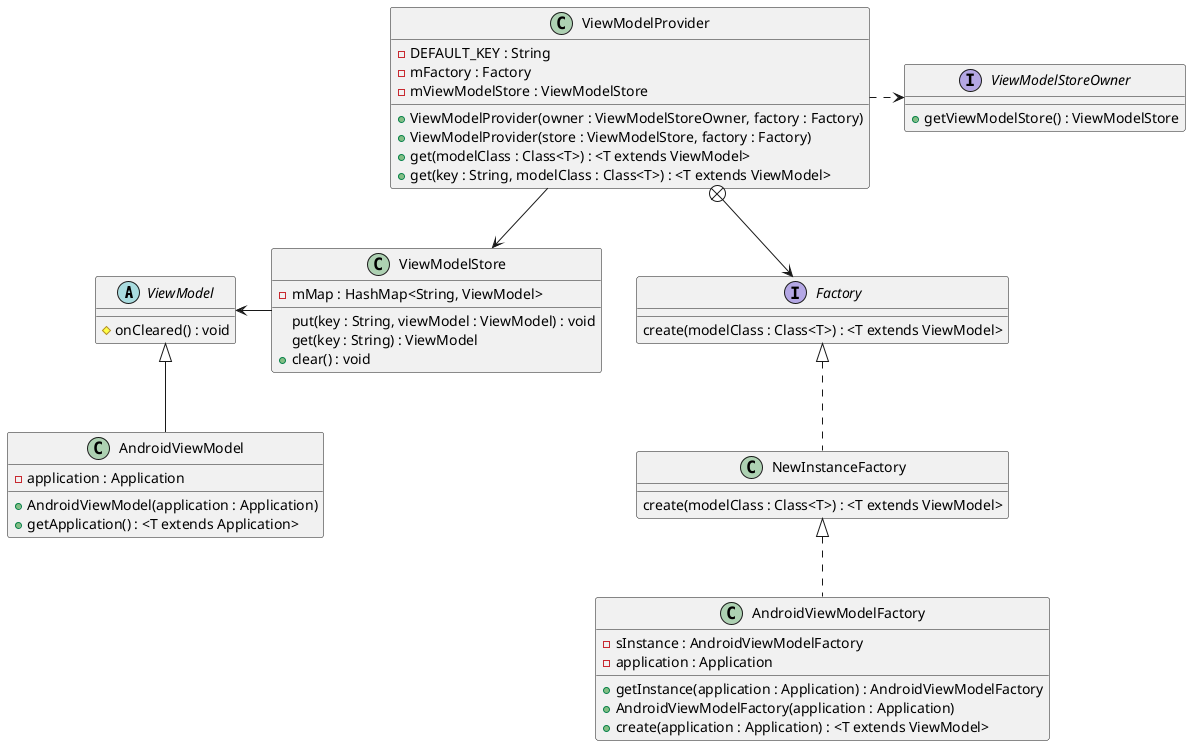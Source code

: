 @startuml

abstract class ViewModel{
#onCleared() : void
}

class AndroidViewModel{
- application : Application
+ AndroidViewModel(application : Application)
+ getApplication() : <T extends Application>
}

interface ViewModelStoreOwner{
+ getViewModelStore() : ViewModelStore
}

class ViewModelStore{
- mMap : HashMap<String, ViewModel>
put(key : String, viewModel : ViewModel) : void
get(key : String) : ViewModel
+ clear() : void
}

class ViewModelProvider{
- DEFAULT_KEY : String
- mFactory : Factory
- mViewModelStore : ViewModelStore

+ ViewModelProvider(owner : ViewModelStoreOwner, factory : Factory)
+ ViewModelProvider(store : ViewModelStore, factory : Factory)
+ get(modelClass : Class<T>) : <T extends ViewModel>
+ get(key : String, modelClass : Class<T>) : <T extends ViewModel>
}

interface Factory{
create(modelClass : Class<T>) : <T extends ViewModel>
}

class NewInstanceFactory{
create(modelClass : Class<T>) : <T extends ViewModel>
}

class AndroidViewModelFactory{
- sInstance : AndroidViewModelFactory
- application : Application
+ getInstance(application : Application) : AndroidViewModelFactory
+ AndroidViewModelFactory(application : Application)
+ create(application : Application) : <T extends ViewModel>

}

'/Relationship
ViewModel <|-- AndroidViewModel
ViewModel <- ViewModelStore

ViewModelProvider --> ViewModelStore
ViewModelProvider +--> Factory
ViewModelProvider .> ViewModelStoreOwner
Factory <|.. NewInstanceFactory
NewInstanceFactory <|.. AndroidViewModelFactory

@enduml